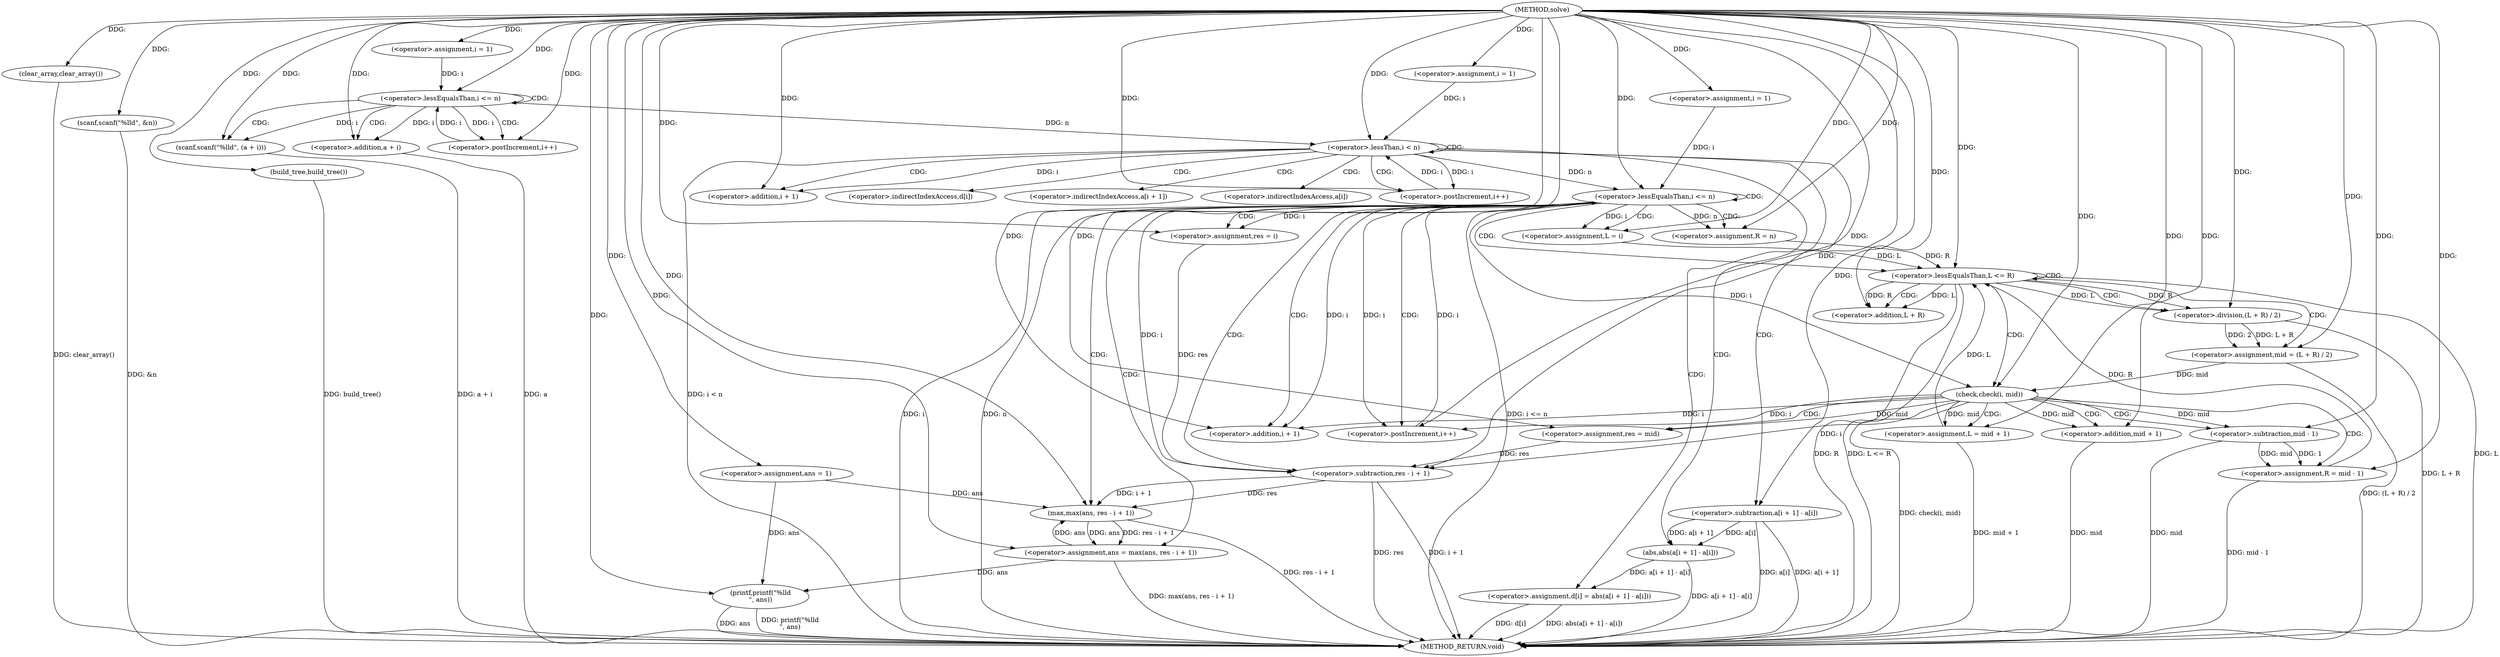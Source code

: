 digraph "solve" {  
"1000329" [label = "(METHOD,solve)" ]
"1000447" [label = "(METHOD_RETURN,void)" ]
"1000331" [label = "(clear_array,clear_array())" ]
"1000332" [label = "(scanf,scanf(\"%lld\", &n))" ]
"1000375" [label = "(build_tree,build_tree())" ]
"1000377" [label = "(<operator>.assignment,ans = 1)" ]
"1000444" [label = "(printf,printf(\"%lld\n\", ans))" ]
"1000338" [label = "(<operator>.assignment,i = 1)" ]
"1000341" [label = "(<operator>.lessEqualsThan,i <= n)" ]
"1000344" [label = "(<operator>.postIncrement,i++)" ]
"1000346" [label = "(scanf,scanf(\"%lld\", (a + i)))" ]
"1000353" [label = "(<operator>.assignment,i = 1)" ]
"1000356" [label = "(<operator>.lessThan,i < n)" ]
"1000359" [label = "(<operator>.postIncrement,i++)" ]
"1000361" [label = "(<operator>.assignment,d[i] = abs(a[i + 1] - a[i]))" ]
"1000382" [label = "(<operator>.assignment,i = 1)" ]
"1000385" [label = "(<operator>.lessEqualsThan,i <= n)" ]
"1000388" [label = "(<operator>.postIncrement,i++)" ]
"1000392" [label = "(<operator>.assignment,L = i)" ]
"1000396" [label = "(<operator>.assignment,R = n)" ]
"1000400" [label = "(<operator>.assignment,res = i)" ]
"1000435" [label = "(<operator>.assignment,ans = max(ans, res - i + 1))" ]
"1000348" [label = "(<operator>.addition,a + i)" ]
"1000365" [label = "(abs,abs(a[i + 1] - a[i]))" ]
"1000404" [label = "(<operator>.lessEqualsThan,L <= R)" ]
"1000366" [label = "(<operator>.subtraction,a[i + 1] - a[i])" ]
"1000409" [label = "(<operator>.assignment,mid = (L + R) / 2)" ]
"1000437" [label = "(max,max(ans, res - i + 1))" ]
"1000417" [label = "(check,check(i, mid))" ]
"1000439" [label = "(<operator>.subtraction,res - i + 1)" ]
"1000369" [label = "(<operator>.addition,i + 1)" ]
"1000411" [label = "(<operator>.division,(L + R) / 2)" ]
"1000421" [label = "(<operator>.assignment,res = mid)" ]
"1000424" [label = "(<operator>.assignment,L = mid + 1)" ]
"1000430" [label = "(<operator>.assignment,R = mid - 1)" ]
"1000441" [label = "(<operator>.addition,i + 1)" ]
"1000412" [label = "(<operator>.addition,L + R)" ]
"1000426" [label = "(<operator>.addition,mid + 1)" ]
"1000432" [label = "(<operator>.subtraction,mid - 1)" ]
"1000362" [label = "(<operator>.indirectIndexAccess,d[i])" ]
"1000367" [label = "(<operator>.indirectIndexAccess,a[i + 1])" ]
"1000372" [label = "(<operator>.indirectIndexAccess,a[i])" ]
  "1000331" -> "1000447"  [ label = "DDG: clear_array()"] 
  "1000332" -> "1000447"  [ label = "DDG: &n"] 
  "1000356" -> "1000447"  [ label = "DDG: i < n"] 
  "1000375" -> "1000447"  [ label = "DDG: build_tree()"] 
  "1000385" -> "1000447"  [ label = "DDG: i"] 
  "1000385" -> "1000447"  [ label = "DDG: n"] 
  "1000385" -> "1000447"  [ label = "DDG: i <= n"] 
  "1000444" -> "1000447"  [ label = "DDG: ans"] 
  "1000444" -> "1000447"  [ label = "DDG: printf(\"%lld\n\", ans)"] 
  "1000404" -> "1000447"  [ label = "DDG: L"] 
  "1000404" -> "1000447"  [ label = "DDG: R"] 
  "1000404" -> "1000447"  [ label = "DDG: L <= R"] 
  "1000439" -> "1000447"  [ label = "DDG: res"] 
  "1000439" -> "1000447"  [ label = "DDG: i + 1"] 
  "1000437" -> "1000447"  [ label = "DDG: res - i + 1"] 
  "1000435" -> "1000447"  [ label = "DDG: max(ans, res - i + 1)"] 
  "1000411" -> "1000447"  [ label = "DDG: L + R"] 
  "1000409" -> "1000447"  [ label = "DDG: (L + R) / 2"] 
  "1000417" -> "1000447"  [ label = "DDG: check(i, mid)"] 
  "1000432" -> "1000447"  [ label = "DDG: mid"] 
  "1000430" -> "1000447"  [ label = "DDG: mid - 1"] 
  "1000426" -> "1000447"  [ label = "DDG: mid"] 
  "1000424" -> "1000447"  [ label = "DDG: mid + 1"] 
  "1000361" -> "1000447"  [ label = "DDG: d[i]"] 
  "1000366" -> "1000447"  [ label = "DDG: a[i + 1]"] 
  "1000366" -> "1000447"  [ label = "DDG: a[i]"] 
  "1000365" -> "1000447"  [ label = "DDG: a[i + 1] - a[i]"] 
  "1000361" -> "1000447"  [ label = "DDG: abs(a[i + 1] - a[i])"] 
  "1000348" -> "1000447"  [ label = "DDG: a"] 
  "1000346" -> "1000447"  [ label = "DDG: a + i"] 
  "1000329" -> "1000331"  [ label = "DDG: "] 
  "1000329" -> "1000332"  [ label = "DDG: "] 
  "1000329" -> "1000375"  [ label = "DDG: "] 
  "1000329" -> "1000377"  [ label = "DDG: "] 
  "1000329" -> "1000338"  [ label = "DDG: "] 
  "1000329" -> "1000346"  [ label = "DDG: "] 
  "1000329" -> "1000353"  [ label = "DDG: "] 
  "1000365" -> "1000361"  [ label = "DDG: a[i + 1] - a[i]"] 
  "1000329" -> "1000382"  [ label = "DDG: "] 
  "1000329" -> "1000444"  [ label = "DDG: "] 
  "1000377" -> "1000444"  [ label = "DDG: ans"] 
  "1000435" -> "1000444"  [ label = "DDG: ans"] 
  "1000338" -> "1000341"  [ label = "DDG: i"] 
  "1000344" -> "1000341"  [ label = "DDG: i"] 
  "1000329" -> "1000341"  [ label = "DDG: "] 
  "1000329" -> "1000344"  [ label = "DDG: "] 
  "1000341" -> "1000344"  [ label = "DDG: i"] 
  "1000341" -> "1000346"  [ label = "DDG: i"] 
  "1000353" -> "1000356"  [ label = "DDG: i"] 
  "1000359" -> "1000356"  [ label = "DDG: i"] 
  "1000329" -> "1000356"  [ label = "DDG: "] 
  "1000341" -> "1000356"  [ label = "DDG: n"] 
  "1000329" -> "1000359"  [ label = "DDG: "] 
  "1000356" -> "1000359"  [ label = "DDG: i"] 
  "1000382" -> "1000385"  [ label = "DDG: i"] 
  "1000388" -> "1000385"  [ label = "DDG: i"] 
  "1000329" -> "1000385"  [ label = "DDG: "] 
  "1000356" -> "1000385"  [ label = "DDG: n"] 
  "1000329" -> "1000388"  [ label = "DDG: "] 
  "1000417" -> "1000388"  [ label = "DDG: i"] 
  "1000385" -> "1000388"  [ label = "DDG: i"] 
  "1000385" -> "1000392"  [ label = "DDG: i"] 
  "1000329" -> "1000392"  [ label = "DDG: "] 
  "1000385" -> "1000396"  [ label = "DDG: n"] 
  "1000329" -> "1000396"  [ label = "DDG: "] 
  "1000329" -> "1000400"  [ label = "DDG: "] 
  "1000385" -> "1000400"  [ label = "DDG: i"] 
  "1000437" -> "1000435"  [ label = "DDG: res - i + 1"] 
  "1000437" -> "1000435"  [ label = "DDG: ans"] 
  "1000329" -> "1000348"  [ label = "DDG: "] 
  "1000341" -> "1000348"  [ label = "DDG: i"] 
  "1000366" -> "1000365"  [ label = "DDG: a[i]"] 
  "1000366" -> "1000365"  [ label = "DDG: a[i + 1]"] 
  "1000329" -> "1000435"  [ label = "DDG: "] 
  "1000329" -> "1000366"  [ label = "DDG: "] 
  "1000392" -> "1000404"  [ label = "DDG: L"] 
  "1000424" -> "1000404"  [ label = "DDG: L"] 
  "1000329" -> "1000404"  [ label = "DDG: "] 
  "1000396" -> "1000404"  [ label = "DDG: R"] 
  "1000430" -> "1000404"  [ label = "DDG: R"] 
  "1000411" -> "1000409"  [ label = "DDG: 2"] 
  "1000411" -> "1000409"  [ label = "DDG: L + R"] 
  "1000377" -> "1000437"  [ label = "DDG: ans"] 
  "1000435" -> "1000437"  [ label = "DDG: ans"] 
  "1000329" -> "1000437"  [ label = "DDG: "] 
  "1000439" -> "1000437"  [ label = "DDG: i + 1"] 
  "1000439" -> "1000437"  [ label = "DDG: res"] 
  "1000329" -> "1000409"  [ label = "DDG: "] 
  "1000400" -> "1000439"  [ label = "DDG: res"] 
  "1000421" -> "1000439"  [ label = "DDG: res"] 
  "1000329" -> "1000439"  [ label = "DDG: "] 
  "1000417" -> "1000439"  [ label = "DDG: i"] 
  "1000385" -> "1000439"  [ label = "DDG: i"] 
  "1000356" -> "1000369"  [ label = "DDG: i"] 
  "1000329" -> "1000369"  [ label = "DDG: "] 
  "1000404" -> "1000411"  [ label = "DDG: R"] 
  "1000329" -> "1000411"  [ label = "DDG: "] 
  "1000404" -> "1000411"  [ label = "DDG: L"] 
  "1000329" -> "1000417"  [ label = "DDG: "] 
  "1000385" -> "1000417"  [ label = "DDG: i"] 
  "1000409" -> "1000417"  [ label = "DDG: mid"] 
  "1000417" -> "1000421"  [ label = "DDG: mid"] 
  "1000329" -> "1000421"  [ label = "DDG: "] 
  "1000329" -> "1000424"  [ label = "DDG: "] 
  "1000417" -> "1000424"  [ label = "DDG: mid"] 
  "1000432" -> "1000430"  [ label = "DDG: 1"] 
  "1000432" -> "1000430"  [ label = "DDG: mid"] 
  "1000417" -> "1000441"  [ label = "DDG: i"] 
  "1000329" -> "1000441"  [ label = "DDG: "] 
  "1000385" -> "1000441"  [ label = "DDG: i"] 
  "1000404" -> "1000412"  [ label = "DDG: L"] 
  "1000329" -> "1000412"  [ label = "DDG: "] 
  "1000404" -> "1000412"  [ label = "DDG: R"] 
  "1000329" -> "1000430"  [ label = "DDG: "] 
  "1000329" -> "1000426"  [ label = "DDG: "] 
  "1000417" -> "1000426"  [ label = "DDG: mid"] 
  "1000417" -> "1000432"  [ label = "DDG: mid"] 
  "1000329" -> "1000432"  [ label = "DDG: "] 
  "1000341" -> "1000341"  [ label = "CDG: "] 
  "1000341" -> "1000344"  [ label = "CDG: "] 
  "1000341" -> "1000346"  [ label = "CDG: "] 
  "1000341" -> "1000348"  [ label = "CDG: "] 
  "1000356" -> "1000367"  [ label = "CDG: "] 
  "1000356" -> "1000362"  [ label = "CDG: "] 
  "1000356" -> "1000359"  [ label = "CDG: "] 
  "1000356" -> "1000356"  [ label = "CDG: "] 
  "1000356" -> "1000365"  [ label = "CDG: "] 
  "1000356" -> "1000366"  [ label = "CDG: "] 
  "1000356" -> "1000361"  [ label = "CDG: "] 
  "1000356" -> "1000372"  [ label = "CDG: "] 
  "1000356" -> "1000369"  [ label = "CDG: "] 
  "1000385" -> "1000396"  [ label = "CDG: "] 
  "1000385" -> "1000439"  [ label = "CDG: "] 
  "1000385" -> "1000392"  [ label = "CDG: "] 
  "1000385" -> "1000400"  [ label = "CDG: "] 
  "1000385" -> "1000385"  [ label = "CDG: "] 
  "1000385" -> "1000388"  [ label = "CDG: "] 
  "1000385" -> "1000404"  [ label = "CDG: "] 
  "1000385" -> "1000435"  [ label = "CDG: "] 
  "1000385" -> "1000441"  [ label = "CDG: "] 
  "1000385" -> "1000437"  [ label = "CDG: "] 
  "1000404" -> "1000409"  [ label = "CDG: "] 
  "1000404" -> "1000417"  [ label = "CDG: "] 
  "1000404" -> "1000404"  [ label = "CDG: "] 
  "1000404" -> "1000412"  [ label = "CDG: "] 
  "1000404" -> "1000411"  [ label = "CDG: "] 
  "1000417" -> "1000426"  [ label = "CDG: "] 
  "1000417" -> "1000432"  [ label = "CDG: "] 
  "1000417" -> "1000430"  [ label = "CDG: "] 
  "1000417" -> "1000424"  [ label = "CDG: "] 
  "1000417" -> "1000421"  [ label = "CDG: "] 
}
